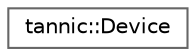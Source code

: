 digraph "Graphical Class Hierarchy"
{
 // LATEX_PDF_SIZE
  bgcolor="transparent";
  edge [fontname=Helvetica,fontsize=10,labelfontname=Helvetica,labelfontsize=10];
  node [fontname=Helvetica,fontsize=10,shape=box,height=0.2,width=0.4];
  rankdir="LR";
  Node0 [id="Node000000",label="tannic::Device",height=0.2,width=0.4,color="grey40", fillcolor="white", style="filled",URL="$d3/d46/classtannic_1_1Device.html",tooltip="Device memory domain."];
}

